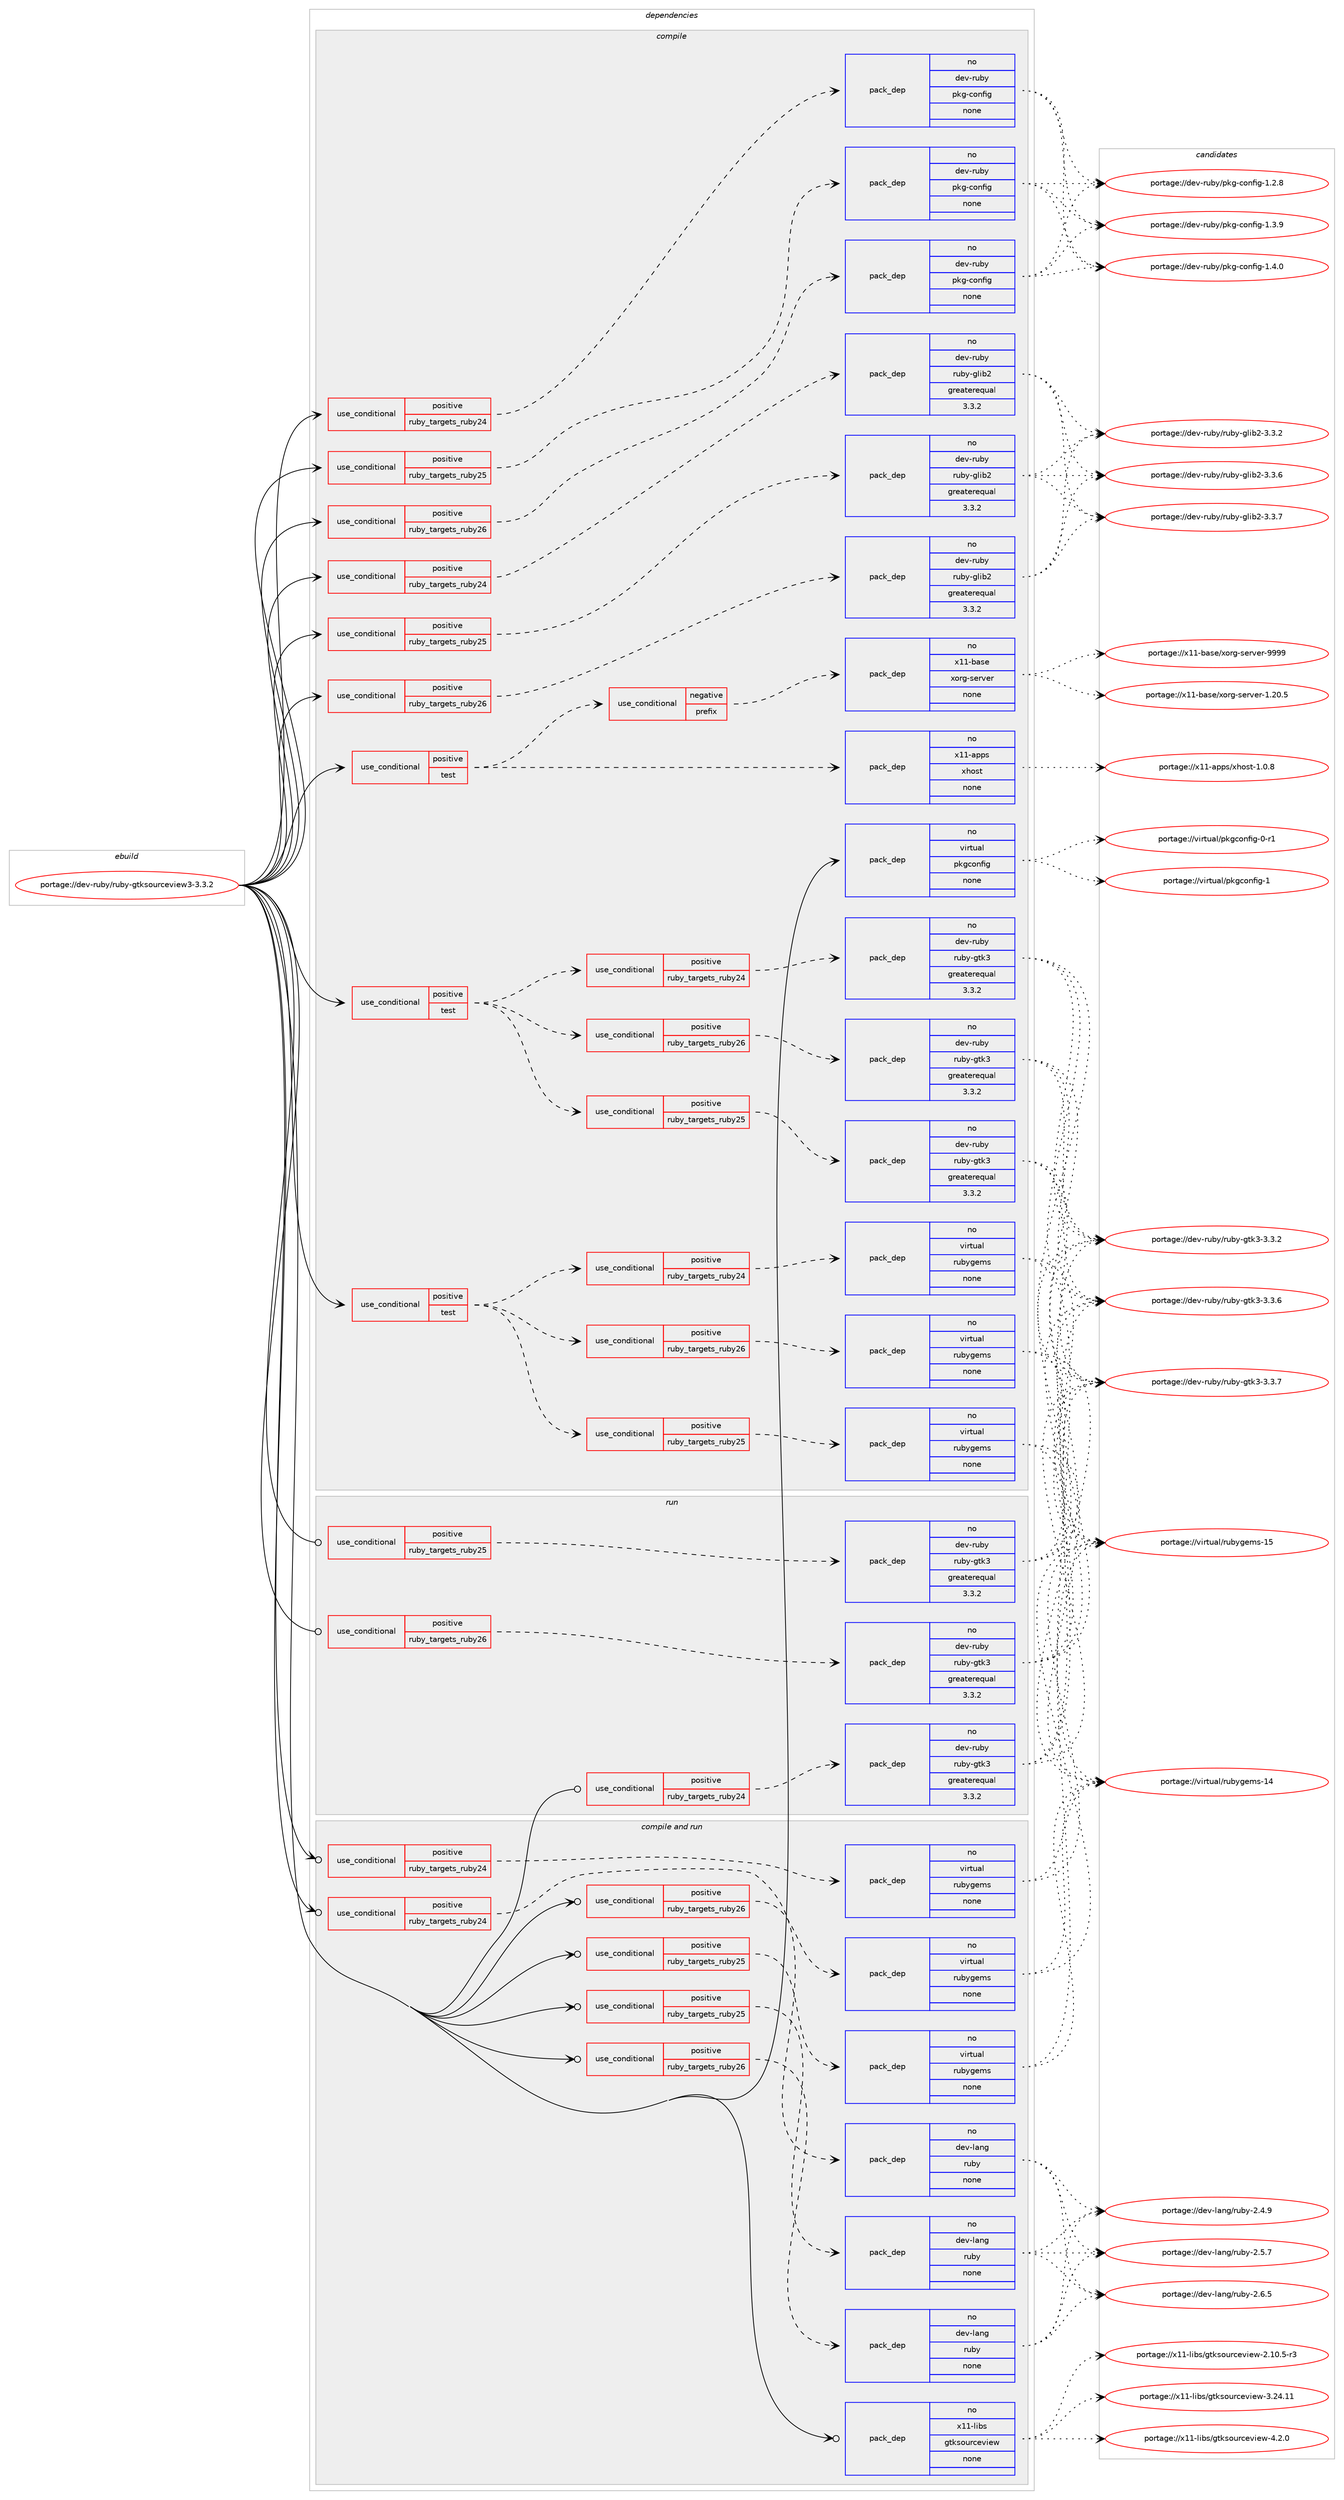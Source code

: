 digraph prolog {

# *************
# Graph options
# *************

newrank=true;
concentrate=true;
compound=true;
graph [rankdir=LR,fontname=Helvetica,fontsize=10,ranksep=1.5];#, ranksep=2.5, nodesep=0.2];
edge  [arrowhead=vee];
node  [fontname=Helvetica,fontsize=10];

# **********
# The ebuild
# **********

subgraph cluster_leftcol {
color=gray;
rank=same;
label=<<i>ebuild</i>>;
id [label="portage://dev-ruby/ruby-gtksourceview3-3.3.2", color=red, width=4, href="../dev-ruby/ruby-gtksourceview3-3.3.2.svg"];
}

# ****************
# The dependencies
# ****************

subgraph cluster_midcol {
color=gray;
label=<<i>dependencies</i>>;
subgraph cluster_compile {
fillcolor="#eeeeee";
style=filled;
label=<<i>compile</i>>;
subgraph cond64065 {
dependency245012 [label=<<TABLE BORDER="0" CELLBORDER="1" CELLSPACING="0" CELLPADDING="4"><TR><TD ROWSPAN="3" CELLPADDING="10">use_conditional</TD></TR><TR><TD>positive</TD></TR><TR><TD>ruby_targets_ruby24</TD></TR></TABLE>>, shape=none, color=red];
subgraph pack177400 {
dependency245013 [label=<<TABLE BORDER="0" CELLBORDER="1" CELLSPACING="0" CELLPADDING="4" WIDTH="220"><TR><TD ROWSPAN="6" CELLPADDING="30">pack_dep</TD></TR><TR><TD WIDTH="110">no</TD></TR><TR><TD>dev-ruby</TD></TR><TR><TD>pkg-config</TD></TR><TR><TD>none</TD></TR><TR><TD></TD></TR></TABLE>>, shape=none, color=blue];
}
dependency245012:e -> dependency245013:w [weight=20,style="dashed",arrowhead="vee"];
}
id:e -> dependency245012:w [weight=20,style="solid",arrowhead="vee"];
subgraph cond64066 {
dependency245014 [label=<<TABLE BORDER="0" CELLBORDER="1" CELLSPACING="0" CELLPADDING="4"><TR><TD ROWSPAN="3" CELLPADDING="10">use_conditional</TD></TR><TR><TD>positive</TD></TR><TR><TD>ruby_targets_ruby24</TD></TR></TABLE>>, shape=none, color=red];
subgraph pack177401 {
dependency245015 [label=<<TABLE BORDER="0" CELLBORDER="1" CELLSPACING="0" CELLPADDING="4" WIDTH="220"><TR><TD ROWSPAN="6" CELLPADDING="30">pack_dep</TD></TR><TR><TD WIDTH="110">no</TD></TR><TR><TD>dev-ruby</TD></TR><TR><TD>ruby-glib2</TD></TR><TR><TD>greaterequal</TD></TR><TR><TD>3.3.2</TD></TR></TABLE>>, shape=none, color=blue];
}
dependency245014:e -> dependency245015:w [weight=20,style="dashed",arrowhead="vee"];
}
id:e -> dependency245014:w [weight=20,style="solid",arrowhead="vee"];
subgraph cond64067 {
dependency245016 [label=<<TABLE BORDER="0" CELLBORDER="1" CELLSPACING="0" CELLPADDING="4"><TR><TD ROWSPAN="3" CELLPADDING="10">use_conditional</TD></TR><TR><TD>positive</TD></TR><TR><TD>ruby_targets_ruby25</TD></TR></TABLE>>, shape=none, color=red];
subgraph pack177402 {
dependency245017 [label=<<TABLE BORDER="0" CELLBORDER="1" CELLSPACING="0" CELLPADDING="4" WIDTH="220"><TR><TD ROWSPAN="6" CELLPADDING="30">pack_dep</TD></TR><TR><TD WIDTH="110">no</TD></TR><TR><TD>dev-ruby</TD></TR><TR><TD>pkg-config</TD></TR><TR><TD>none</TD></TR><TR><TD></TD></TR></TABLE>>, shape=none, color=blue];
}
dependency245016:e -> dependency245017:w [weight=20,style="dashed",arrowhead="vee"];
}
id:e -> dependency245016:w [weight=20,style="solid",arrowhead="vee"];
subgraph cond64068 {
dependency245018 [label=<<TABLE BORDER="0" CELLBORDER="1" CELLSPACING="0" CELLPADDING="4"><TR><TD ROWSPAN="3" CELLPADDING="10">use_conditional</TD></TR><TR><TD>positive</TD></TR><TR><TD>ruby_targets_ruby25</TD></TR></TABLE>>, shape=none, color=red];
subgraph pack177403 {
dependency245019 [label=<<TABLE BORDER="0" CELLBORDER="1" CELLSPACING="0" CELLPADDING="4" WIDTH="220"><TR><TD ROWSPAN="6" CELLPADDING="30">pack_dep</TD></TR><TR><TD WIDTH="110">no</TD></TR><TR><TD>dev-ruby</TD></TR><TR><TD>ruby-glib2</TD></TR><TR><TD>greaterequal</TD></TR><TR><TD>3.3.2</TD></TR></TABLE>>, shape=none, color=blue];
}
dependency245018:e -> dependency245019:w [weight=20,style="dashed",arrowhead="vee"];
}
id:e -> dependency245018:w [weight=20,style="solid",arrowhead="vee"];
subgraph cond64069 {
dependency245020 [label=<<TABLE BORDER="0" CELLBORDER="1" CELLSPACING="0" CELLPADDING="4"><TR><TD ROWSPAN="3" CELLPADDING="10">use_conditional</TD></TR><TR><TD>positive</TD></TR><TR><TD>ruby_targets_ruby26</TD></TR></TABLE>>, shape=none, color=red];
subgraph pack177404 {
dependency245021 [label=<<TABLE BORDER="0" CELLBORDER="1" CELLSPACING="0" CELLPADDING="4" WIDTH="220"><TR><TD ROWSPAN="6" CELLPADDING="30">pack_dep</TD></TR><TR><TD WIDTH="110">no</TD></TR><TR><TD>dev-ruby</TD></TR><TR><TD>pkg-config</TD></TR><TR><TD>none</TD></TR><TR><TD></TD></TR></TABLE>>, shape=none, color=blue];
}
dependency245020:e -> dependency245021:w [weight=20,style="dashed",arrowhead="vee"];
}
id:e -> dependency245020:w [weight=20,style="solid",arrowhead="vee"];
subgraph cond64070 {
dependency245022 [label=<<TABLE BORDER="0" CELLBORDER="1" CELLSPACING="0" CELLPADDING="4"><TR><TD ROWSPAN="3" CELLPADDING="10">use_conditional</TD></TR><TR><TD>positive</TD></TR><TR><TD>ruby_targets_ruby26</TD></TR></TABLE>>, shape=none, color=red];
subgraph pack177405 {
dependency245023 [label=<<TABLE BORDER="0" CELLBORDER="1" CELLSPACING="0" CELLPADDING="4" WIDTH="220"><TR><TD ROWSPAN="6" CELLPADDING="30">pack_dep</TD></TR><TR><TD WIDTH="110">no</TD></TR><TR><TD>dev-ruby</TD></TR><TR><TD>ruby-glib2</TD></TR><TR><TD>greaterequal</TD></TR><TR><TD>3.3.2</TD></TR></TABLE>>, shape=none, color=blue];
}
dependency245022:e -> dependency245023:w [weight=20,style="dashed",arrowhead="vee"];
}
id:e -> dependency245022:w [weight=20,style="solid",arrowhead="vee"];
subgraph cond64071 {
dependency245024 [label=<<TABLE BORDER="0" CELLBORDER="1" CELLSPACING="0" CELLPADDING="4"><TR><TD ROWSPAN="3" CELLPADDING="10">use_conditional</TD></TR><TR><TD>positive</TD></TR><TR><TD>test</TD></TR></TABLE>>, shape=none, color=red];
subgraph cond64072 {
dependency245025 [label=<<TABLE BORDER="0" CELLBORDER="1" CELLSPACING="0" CELLPADDING="4"><TR><TD ROWSPAN="3" CELLPADDING="10">use_conditional</TD></TR><TR><TD>negative</TD></TR><TR><TD>prefix</TD></TR></TABLE>>, shape=none, color=red];
subgraph pack177406 {
dependency245026 [label=<<TABLE BORDER="0" CELLBORDER="1" CELLSPACING="0" CELLPADDING="4" WIDTH="220"><TR><TD ROWSPAN="6" CELLPADDING="30">pack_dep</TD></TR><TR><TD WIDTH="110">no</TD></TR><TR><TD>x11-base</TD></TR><TR><TD>xorg-server</TD></TR><TR><TD>none</TD></TR><TR><TD></TD></TR></TABLE>>, shape=none, color=blue];
}
dependency245025:e -> dependency245026:w [weight=20,style="dashed",arrowhead="vee"];
}
dependency245024:e -> dependency245025:w [weight=20,style="dashed",arrowhead="vee"];
subgraph pack177407 {
dependency245027 [label=<<TABLE BORDER="0" CELLBORDER="1" CELLSPACING="0" CELLPADDING="4" WIDTH="220"><TR><TD ROWSPAN="6" CELLPADDING="30">pack_dep</TD></TR><TR><TD WIDTH="110">no</TD></TR><TR><TD>x11-apps</TD></TR><TR><TD>xhost</TD></TR><TR><TD>none</TD></TR><TR><TD></TD></TR></TABLE>>, shape=none, color=blue];
}
dependency245024:e -> dependency245027:w [weight=20,style="dashed",arrowhead="vee"];
}
id:e -> dependency245024:w [weight=20,style="solid",arrowhead="vee"];
subgraph cond64073 {
dependency245028 [label=<<TABLE BORDER="0" CELLBORDER="1" CELLSPACING="0" CELLPADDING="4"><TR><TD ROWSPAN="3" CELLPADDING="10">use_conditional</TD></TR><TR><TD>positive</TD></TR><TR><TD>test</TD></TR></TABLE>>, shape=none, color=red];
subgraph cond64074 {
dependency245029 [label=<<TABLE BORDER="0" CELLBORDER="1" CELLSPACING="0" CELLPADDING="4"><TR><TD ROWSPAN="3" CELLPADDING="10">use_conditional</TD></TR><TR><TD>positive</TD></TR><TR><TD>ruby_targets_ruby24</TD></TR></TABLE>>, shape=none, color=red];
subgraph pack177408 {
dependency245030 [label=<<TABLE BORDER="0" CELLBORDER="1" CELLSPACING="0" CELLPADDING="4" WIDTH="220"><TR><TD ROWSPAN="6" CELLPADDING="30">pack_dep</TD></TR><TR><TD WIDTH="110">no</TD></TR><TR><TD>dev-ruby</TD></TR><TR><TD>ruby-gtk3</TD></TR><TR><TD>greaterequal</TD></TR><TR><TD>3.3.2</TD></TR></TABLE>>, shape=none, color=blue];
}
dependency245029:e -> dependency245030:w [weight=20,style="dashed",arrowhead="vee"];
}
dependency245028:e -> dependency245029:w [weight=20,style="dashed",arrowhead="vee"];
subgraph cond64075 {
dependency245031 [label=<<TABLE BORDER="0" CELLBORDER="1" CELLSPACING="0" CELLPADDING="4"><TR><TD ROWSPAN="3" CELLPADDING="10">use_conditional</TD></TR><TR><TD>positive</TD></TR><TR><TD>ruby_targets_ruby25</TD></TR></TABLE>>, shape=none, color=red];
subgraph pack177409 {
dependency245032 [label=<<TABLE BORDER="0" CELLBORDER="1" CELLSPACING="0" CELLPADDING="4" WIDTH="220"><TR><TD ROWSPAN="6" CELLPADDING="30">pack_dep</TD></TR><TR><TD WIDTH="110">no</TD></TR><TR><TD>dev-ruby</TD></TR><TR><TD>ruby-gtk3</TD></TR><TR><TD>greaterequal</TD></TR><TR><TD>3.3.2</TD></TR></TABLE>>, shape=none, color=blue];
}
dependency245031:e -> dependency245032:w [weight=20,style="dashed",arrowhead="vee"];
}
dependency245028:e -> dependency245031:w [weight=20,style="dashed",arrowhead="vee"];
subgraph cond64076 {
dependency245033 [label=<<TABLE BORDER="0" CELLBORDER="1" CELLSPACING="0" CELLPADDING="4"><TR><TD ROWSPAN="3" CELLPADDING="10">use_conditional</TD></TR><TR><TD>positive</TD></TR><TR><TD>ruby_targets_ruby26</TD></TR></TABLE>>, shape=none, color=red];
subgraph pack177410 {
dependency245034 [label=<<TABLE BORDER="0" CELLBORDER="1" CELLSPACING="0" CELLPADDING="4" WIDTH="220"><TR><TD ROWSPAN="6" CELLPADDING="30">pack_dep</TD></TR><TR><TD WIDTH="110">no</TD></TR><TR><TD>dev-ruby</TD></TR><TR><TD>ruby-gtk3</TD></TR><TR><TD>greaterequal</TD></TR><TR><TD>3.3.2</TD></TR></TABLE>>, shape=none, color=blue];
}
dependency245033:e -> dependency245034:w [weight=20,style="dashed",arrowhead="vee"];
}
dependency245028:e -> dependency245033:w [weight=20,style="dashed",arrowhead="vee"];
}
id:e -> dependency245028:w [weight=20,style="solid",arrowhead="vee"];
subgraph cond64077 {
dependency245035 [label=<<TABLE BORDER="0" CELLBORDER="1" CELLSPACING="0" CELLPADDING="4"><TR><TD ROWSPAN="3" CELLPADDING="10">use_conditional</TD></TR><TR><TD>positive</TD></TR><TR><TD>test</TD></TR></TABLE>>, shape=none, color=red];
subgraph cond64078 {
dependency245036 [label=<<TABLE BORDER="0" CELLBORDER="1" CELLSPACING="0" CELLPADDING="4"><TR><TD ROWSPAN="3" CELLPADDING="10">use_conditional</TD></TR><TR><TD>positive</TD></TR><TR><TD>ruby_targets_ruby24</TD></TR></TABLE>>, shape=none, color=red];
subgraph pack177411 {
dependency245037 [label=<<TABLE BORDER="0" CELLBORDER="1" CELLSPACING="0" CELLPADDING="4" WIDTH="220"><TR><TD ROWSPAN="6" CELLPADDING="30">pack_dep</TD></TR><TR><TD WIDTH="110">no</TD></TR><TR><TD>virtual</TD></TR><TR><TD>rubygems</TD></TR><TR><TD>none</TD></TR><TR><TD></TD></TR></TABLE>>, shape=none, color=blue];
}
dependency245036:e -> dependency245037:w [weight=20,style="dashed",arrowhead="vee"];
}
dependency245035:e -> dependency245036:w [weight=20,style="dashed",arrowhead="vee"];
subgraph cond64079 {
dependency245038 [label=<<TABLE BORDER="0" CELLBORDER="1" CELLSPACING="0" CELLPADDING="4"><TR><TD ROWSPAN="3" CELLPADDING="10">use_conditional</TD></TR><TR><TD>positive</TD></TR><TR><TD>ruby_targets_ruby25</TD></TR></TABLE>>, shape=none, color=red];
subgraph pack177412 {
dependency245039 [label=<<TABLE BORDER="0" CELLBORDER="1" CELLSPACING="0" CELLPADDING="4" WIDTH="220"><TR><TD ROWSPAN="6" CELLPADDING="30">pack_dep</TD></TR><TR><TD WIDTH="110">no</TD></TR><TR><TD>virtual</TD></TR><TR><TD>rubygems</TD></TR><TR><TD>none</TD></TR><TR><TD></TD></TR></TABLE>>, shape=none, color=blue];
}
dependency245038:e -> dependency245039:w [weight=20,style="dashed",arrowhead="vee"];
}
dependency245035:e -> dependency245038:w [weight=20,style="dashed",arrowhead="vee"];
subgraph cond64080 {
dependency245040 [label=<<TABLE BORDER="0" CELLBORDER="1" CELLSPACING="0" CELLPADDING="4"><TR><TD ROWSPAN="3" CELLPADDING="10">use_conditional</TD></TR><TR><TD>positive</TD></TR><TR><TD>ruby_targets_ruby26</TD></TR></TABLE>>, shape=none, color=red];
subgraph pack177413 {
dependency245041 [label=<<TABLE BORDER="0" CELLBORDER="1" CELLSPACING="0" CELLPADDING="4" WIDTH="220"><TR><TD ROWSPAN="6" CELLPADDING="30">pack_dep</TD></TR><TR><TD WIDTH="110">no</TD></TR><TR><TD>virtual</TD></TR><TR><TD>rubygems</TD></TR><TR><TD>none</TD></TR><TR><TD></TD></TR></TABLE>>, shape=none, color=blue];
}
dependency245040:e -> dependency245041:w [weight=20,style="dashed",arrowhead="vee"];
}
dependency245035:e -> dependency245040:w [weight=20,style="dashed",arrowhead="vee"];
}
id:e -> dependency245035:w [weight=20,style="solid",arrowhead="vee"];
subgraph pack177414 {
dependency245042 [label=<<TABLE BORDER="0" CELLBORDER="1" CELLSPACING="0" CELLPADDING="4" WIDTH="220"><TR><TD ROWSPAN="6" CELLPADDING="30">pack_dep</TD></TR><TR><TD WIDTH="110">no</TD></TR><TR><TD>virtual</TD></TR><TR><TD>pkgconfig</TD></TR><TR><TD>none</TD></TR><TR><TD></TD></TR></TABLE>>, shape=none, color=blue];
}
id:e -> dependency245042:w [weight=20,style="solid",arrowhead="vee"];
}
subgraph cluster_compileandrun {
fillcolor="#eeeeee";
style=filled;
label=<<i>compile and run</i>>;
subgraph cond64081 {
dependency245043 [label=<<TABLE BORDER="0" CELLBORDER="1" CELLSPACING="0" CELLPADDING="4"><TR><TD ROWSPAN="3" CELLPADDING="10">use_conditional</TD></TR><TR><TD>positive</TD></TR><TR><TD>ruby_targets_ruby24</TD></TR></TABLE>>, shape=none, color=red];
subgraph pack177415 {
dependency245044 [label=<<TABLE BORDER="0" CELLBORDER="1" CELLSPACING="0" CELLPADDING="4" WIDTH="220"><TR><TD ROWSPAN="6" CELLPADDING="30">pack_dep</TD></TR><TR><TD WIDTH="110">no</TD></TR><TR><TD>dev-lang</TD></TR><TR><TD>ruby</TD></TR><TR><TD>none</TD></TR><TR><TD></TD></TR></TABLE>>, shape=none, color=blue];
}
dependency245043:e -> dependency245044:w [weight=20,style="dashed",arrowhead="vee"];
}
id:e -> dependency245043:w [weight=20,style="solid",arrowhead="odotvee"];
subgraph cond64082 {
dependency245045 [label=<<TABLE BORDER="0" CELLBORDER="1" CELLSPACING="0" CELLPADDING="4"><TR><TD ROWSPAN="3" CELLPADDING="10">use_conditional</TD></TR><TR><TD>positive</TD></TR><TR><TD>ruby_targets_ruby24</TD></TR></TABLE>>, shape=none, color=red];
subgraph pack177416 {
dependency245046 [label=<<TABLE BORDER="0" CELLBORDER="1" CELLSPACING="0" CELLPADDING="4" WIDTH="220"><TR><TD ROWSPAN="6" CELLPADDING="30">pack_dep</TD></TR><TR><TD WIDTH="110">no</TD></TR><TR><TD>virtual</TD></TR><TR><TD>rubygems</TD></TR><TR><TD>none</TD></TR><TR><TD></TD></TR></TABLE>>, shape=none, color=blue];
}
dependency245045:e -> dependency245046:w [weight=20,style="dashed",arrowhead="vee"];
}
id:e -> dependency245045:w [weight=20,style="solid",arrowhead="odotvee"];
subgraph cond64083 {
dependency245047 [label=<<TABLE BORDER="0" CELLBORDER="1" CELLSPACING="0" CELLPADDING="4"><TR><TD ROWSPAN="3" CELLPADDING="10">use_conditional</TD></TR><TR><TD>positive</TD></TR><TR><TD>ruby_targets_ruby25</TD></TR></TABLE>>, shape=none, color=red];
subgraph pack177417 {
dependency245048 [label=<<TABLE BORDER="0" CELLBORDER="1" CELLSPACING="0" CELLPADDING="4" WIDTH="220"><TR><TD ROWSPAN="6" CELLPADDING="30">pack_dep</TD></TR><TR><TD WIDTH="110">no</TD></TR><TR><TD>dev-lang</TD></TR><TR><TD>ruby</TD></TR><TR><TD>none</TD></TR><TR><TD></TD></TR></TABLE>>, shape=none, color=blue];
}
dependency245047:e -> dependency245048:w [weight=20,style="dashed",arrowhead="vee"];
}
id:e -> dependency245047:w [weight=20,style="solid",arrowhead="odotvee"];
subgraph cond64084 {
dependency245049 [label=<<TABLE BORDER="0" CELLBORDER="1" CELLSPACING="0" CELLPADDING="4"><TR><TD ROWSPAN="3" CELLPADDING="10">use_conditional</TD></TR><TR><TD>positive</TD></TR><TR><TD>ruby_targets_ruby25</TD></TR></TABLE>>, shape=none, color=red];
subgraph pack177418 {
dependency245050 [label=<<TABLE BORDER="0" CELLBORDER="1" CELLSPACING="0" CELLPADDING="4" WIDTH="220"><TR><TD ROWSPAN="6" CELLPADDING="30">pack_dep</TD></TR><TR><TD WIDTH="110">no</TD></TR><TR><TD>virtual</TD></TR><TR><TD>rubygems</TD></TR><TR><TD>none</TD></TR><TR><TD></TD></TR></TABLE>>, shape=none, color=blue];
}
dependency245049:e -> dependency245050:w [weight=20,style="dashed",arrowhead="vee"];
}
id:e -> dependency245049:w [weight=20,style="solid",arrowhead="odotvee"];
subgraph cond64085 {
dependency245051 [label=<<TABLE BORDER="0" CELLBORDER="1" CELLSPACING="0" CELLPADDING="4"><TR><TD ROWSPAN="3" CELLPADDING="10">use_conditional</TD></TR><TR><TD>positive</TD></TR><TR><TD>ruby_targets_ruby26</TD></TR></TABLE>>, shape=none, color=red];
subgraph pack177419 {
dependency245052 [label=<<TABLE BORDER="0" CELLBORDER="1" CELLSPACING="0" CELLPADDING="4" WIDTH="220"><TR><TD ROWSPAN="6" CELLPADDING="30">pack_dep</TD></TR><TR><TD WIDTH="110">no</TD></TR><TR><TD>dev-lang</TD></TR><TR><TD>ruby</TD></TR><TR><TD>none</TD></TR><TR><TD></TD></TR></TABLE>>, shape=none, color=blue];
}
dependency245051:e -> dependency245052:w [weight=20,style="dashed",arrowhead="vee"];
}
id:e -> dependency245051:w [weight=20,style="solid",arrowhead="odotvee"];
subgraph cond64086 {
dependency245053 [label=<<TABLE BORDER="0" CELLBORDER="1" CELLSPACING="0" CELLPADDING="4"><TR><TD ROWSPAN="3" CELLPADDING="10">use_conditional</TD></TR><TR><TD>positive</TD></TR><TR><TD>ruby_targets_ruby26</TD></TR></TABLE>>, shape=none, color=red];
subgraph pack177420 {
dependency245054 [label=<<TABLE BORDER="0" CELLBORDER="1" CELLSPACING="0" CELLPADDING="4" WIDTH="220"><TR><TD ROWSPAN="6" CELLPADDING="30">pack_dep</TD></TR><TR><TD WIDTH="110">no</TD></TR><TR><TD>virtual</TD></TR><TR><TD>rubygems</TD></TR><TR><TD>none</TD></TR><TR><TD></TD></TR></TABLE>>, shape=none, color=blue];
}
dependency245053:e -> dependency245054:w [weight=20,style="dashed",arrowhead="vee"];
}
id:e -> dependency245053:w [weight=20,style="solid",arrowhead="odotvee"];
subgraph pack177421 {
dependency245055 [label=<<TABLE BORDER="0" CELLBORDER="1" CELLSPACING="0" CELLPADDING="4" WIDTH="220"><TR><TD ROWSPAN="6" CELLPADDING="30">pack_dep</TD></TR><TR><TD WIDTH="110">no</TD></TR><TR><TD>x11-libs</TD></TR><TR><TD>gtksourceview</TD></TR><TR><TD>none</TD></TR><TR><TD></TD></TR></TABLE>>, shape=none, color=blue];
}
id:e -> dependency245055:w [weight=20,style="solid",arrowhead="odotvee"];
}
subgraph cluster_run {
fillcolor="#eeeeee";
style=filled;
label=<<i>run</i>>;
subgraph cond64087 {
dependency245056 [label=<<TABLE BORDER="0" CELLBORDER="1" CELLSPACING="0" CELLPADDING="4"><TR><TD ROWSPAN="3" CELLPADDING="10">use_conditional</TD></TR><TR><TD>positive</TD></TR><TR><TD>ruby_targets_ruby24</TD></TR></TABLE>>, shape=none, color=red];
subgraph pack177422 {
dependency245057 [label=<<TABLE BORDER="0" CELLBORDER="1" CELLSPACING="0" CELLPADDING="4" WIDTH="220"><TR><TD ROWSPAN="6" CELLPADDING="30">pack_dep</TD></TR><TR><TD WIDTH="110">no</TD></TR><TR><TD>dev-ruby</TD></TR><TR><TD>ruby-gtk3</TD></TR><TR><TD>greaterequal</TD></TR><TR><TD>3.3.2</TD></TR></TABLE>>, shape=none, color=blue];
}
dependency245056:e -> dependency245057:w [weight=20,style="dashed",arrowhead="vee"];
}
id:e -> dependency245056:w [weight=20,style="solid",arrowhead="odot"];
subgraph cond64088 {
dependency245058 [label=<<TABLE BORDER="0" CELLBORDER="1" CELLSPACING="0" CELLPADDING="4"><TR><TD ROWSPAN="3" CELLPADDING="10">use_conditional</TD></TR><TR><TD>positive</TD></TR><TR><TD>ruby_targets_ruby25</TD></TR></TABLE>>, shape=none, color=red];
subgraph pack177423 {
dependency245059 [label=<<TABLE BORDER="0" CELLBORDER="1" CELLSPACING="0" CELLPADDING="4" WIDTH="220"><TR><TD ROWSPAN="6" CELLPADDING="30">pack_dep</TD></TR><TR><TD WIDTH="110">no</TD></TR><TR><TD>dev-ruby</TD></TR><TR><TD>ruby-gtk3</TD></TR><TR><TD>greaterequal</TD></TR><TR><TD>3.3.2</TD></TR></TABLE>>, shape=none, color=blue];
}
dependency245058:e -> dependency245059:w [weight=20,style="dashed",arrowhead="vee"];
}
id:e -> dependency245058:w [weight=20,style="solid",arrowhead="odot"];
subgraph cond64089 {
dependency245060 [label=<<TABLE BORDER="0" CELLBORDER="1" CELLSPACING="0" CELLPADDING="4"><TR><TD ROWSPAN="3" CELLPADDING="10">use_conditional</TD></TR><TR><TD>positive</TD></TR><TR><TD>ruby_targets_ruby26</TD></TR></TABLE>>, shape=none, color=red];
subgraph pack177424 {
dependency245061 [label=<<TABLE BORDER="0" CELLBORDER="1" CELLSPACING="0" CELLPADDING="4" WIDTH="220"><TR><TD ROWSPAN="6" CELLPADDING="30">pack_dep</TD></TR><TR><TD WIDTH="110">no</TD></TR><TR><TD>dev-ruby</TD></TR><TR><TD>ruby-gtk3</TD></TR><TR><TD>greaterequal</TD></TR><TR><TD>3.3.2</TD></TR></TABLE>>, shape=none, color=blue];
}
dependency245060:e -> dependency245061:w [weight=20,style="dashed",arrowhead="vee"];
}
id:e -> dependency245060:w [weight=20,style="solid",arrowhead="odot"];
}
}

# **************
# The candidates
# **************

subgraph cluster_choices {
rank=same;
color=gray;
label=<<i>candidates</i>>;

subgraph choice177400 {
color=black;
nodesep=1;
choiceportage1001011184511411798121471121071034599111110102105103454946504656 [label="portage://dev-ruby/pkg-config-1.2.8", color=red, width=4,href="../dev-ruby/pkg-config-1.2.8.svg"];
choiceportage1001011184511411798121471121071034599111110102105103454946514657 [label="portage://dev-ruby/pkg-config-1.3.9", color=red, width=4,href="../dev-ruby/pkg-config-1.3.9.svg"];
choiceportage1001011184511411798121471121071034599111110102105103454946524648 [label="portage://dev-ruby/pkg-config-1.4.0", color=red, width=4,href="../dev-ruby/pkg-config-1.4.0.svg"];
dependency245013:e -> choiceportage1001011184511411798121471121071034599111110102105103454946504656:w [style=dotted,weight="100"];
dependency245013:e -> choiceportage1001011184511411798121471121071034599111110102105103454946514657:w [style=dotted,weight="100"];
dependency245013:e -> choiceportage1001011184511411798121471121071034599111110102105103454946524648:w [style=dotted,weight="100"];
}
subgraph choice177401 {
color=black;
nodesep=1;
choiceportage10010111845114117981214711411798121451031081059850455146514650 [label="portage://dev-ruby/ruby-glib2-3.3.2", color=red, width=4,href="../dev-ruby/ruby-glib2-3.3.2.svg"];
choiceportage10010111845114117981214711411798121451031081059850455146514654 [label="portage://dev-ruby/ruby-glib2-3.3.6", color=red, width=4,href="../dev-ruby/ruby-glib2-3.3.6.svg"];
choiceportage10010111845114117981214711411798121451031081059850455146514655 [label="portage://dev-ruby/ruby-glib2-3.3.7", color=red, width=4,href="../dev-ruby/ruby-glib2-3.3.7.svg"];
dependency245015:e -> choiceportage10010111845114117981214711411798121451031081059850455146514650:w [style=dotted,weight="100"];
dependency245015:e -> choiceportage10010111845114117981214711411798121451031081059850455146514654:w [style=dotted,weight="100"];
dependency245015:e -> choiceportage10010111845114117981214711411798121451031081059850455146514655:w [style=dotted,weight="100"];
}
subgraph choice177402 {
color=black;
nodesep=1;
choiceportage1001011184511411798121471121071034599111110102105103454946504656 [label="portage://dev-ruby/pkg-config-1.2.8", color=red, width=4,href="../dev-ruby/pkg-config-1.2.8.svg"];
choiceportage1001011184511411798121471121071034599111110102105103454946514657 [label="portage://dev-ruby/pkg-config-1.3.9", color=red, width=4,href="../dev-ruby/pkg-config-1.3.9.svg"];
choiceportage1001011184511411798121471121071034599111110102105103454946524648 [label="portage://dev-ruby/pkg-config-1.4.0", color=red, width=4,href="../dev-ruby/pkg-config-1.4.0.svg"];
dependency245017:e -> choiceportage1001011184511411798121471121071034599111110102105103454946504656:w [style=dotted,weight="100"];
dependency245017:e -> choiceportage1001011184511411798121471121071034599111110102105103454946514657:w [style=dotted,weight="100"];
dependency245017:e -> choiceportage1001011184511411798121471121071034599111110102105103454946524648:w [style=dotted,weight="100"];
}
subgraph choice177403 {
color=black;
nodesep=1;
choiceportage10010111845114117981214711411798121451031081059850455146514650 [label="portage://dev-ruby/ruby-glib2-3.3.2", color=red, width=4,href="../dev-ruby/ruby-glib2-3.3.2.svg"];
choiceportage10010111845114117981214711411798121451031081059850455146514654 [label="portage://dev-ruby/ruby-glib2-3.3.6", color=red, width=4,href="../dev-ruby/ruby-glib2-3.3.6.svg"];
choiceportage10010111845114117981214711411798121451031081059850455146514655 [label="portage://dev-ruby/ruby-glib2-3.3.7", color=red, width=4,href="../dev-ruby/ruby-glib2-3.3.7.svg"];
dependency245019:e -> choiceportage10010111845114117981214711411798121451031081059850455146514650:w [style=dotted,weight="100"];
dependency245019:e -> choiceportage10010111845114117981214711411798121451031081059850455146514654:w [style=dotted,weight="100"];
dependency245019:e -> choiceportage10010111845114117981214711411798121451031081059850455146514655:w [style=dotted,weight="100"];
}
subgraph choice177404 {
color=black;
nodesep=1;
choiceportage1001011184511411798121471121071034599111110102105103454946504656 [label="portage://dev-ruby/pkg-config-1.2.8", color=red, width=4,href="../dev-ruby/pkg-config-1.2.8.svg"];
choiceportage1001011184511411798121471121071034599111110102105103454946514657 [label="portage://dev-ruby/pkg-config-1.3.9", color=red, width=4,href="../dev-ruby/pkg-config-1.3.9.svg"];
choiceportage1001011184511411798121471121071034599111110102105103454946524648 [label="portage://dev-ruby/pkg-config-1.4.0", color=red, width=4,href="../dev-ruby/pkg-config-1.4.0.svg"];
dependency245021:e -> choiceportage1001011184511411798121471121071034599111110102105103454946504656:w [style=dotted,weight="100"];
dependency245021:e -> choiceportage1001011184511411798121471121071034599111110102105103454946514657:w [style=dotted,weight="100"];
dependency245021:e -> choiceportage1001011184511411798121471121071034599111110102105103454946524648:w [style=dotted,weight="100"];
}
subgraph choice177405 {
color=black;
nodesep=1;
choiceportage10010111845114117981214711411798121451031081059850455146514650 [label="portage://dev-ruby/ruby-glib2-3.3.2", color=red, width=4,href="../dev-ruby/ruby-glib2-3.3.2.svg"];
choiceportage10010111845114117981214711411798121451031081059850455146514654 [label="portage://dev-ruby/ruby-glib2-3.3.6", color=red, width=4,href="../dev-ruby/ruby-glib2-3.3.6.svg"];
choiceportage10010111845114117981214711411798121451031081059850455146514655 [label="portage://dev-ruby/ruby-glib2-3.3.7", color=red, width=4,href="../dev-ruby/ruby-glib2-3.3.7.svg"];
dependency245023:e -> choiceportage10010111845114117981214711411798121451031081059850455146514650:w [style=dotted,weight="100"];
dependency245023:e -> choiceportage10010111845114117981214711411798121451031081059850455146514654:w [style=dotted,weight="100"];
dependency245023:e -> choiceportage10010111845114117981214711411798121451031081059850455146514655:w [style=dotted,weight="100"];
}
subgraph choice177406 {
color=black;
nodesep=1;
choiceportage1204949459897115101471201111141034511510111411810111445494650484653 [label="portage://x11-base/xorg-server-1.20.5", color=red, width=4,href="../x11-base/xorg-server-1.20.5.svg"];
choiceportage120494945989711510147120111114103451151011141181011144557575757 [label="portage://x11-base/xorg-server-9999", color=red, width=4,href="../x11-base/xorg-server-9999.svg"];
dependency245026:e -> choiceportage1204949459897115101471201111141034511510111411810111445494650484653:w [style=dotted,weight="100"];
dependency245026:e -> choiceportage120494945989711510147120111114103451151011141181011144557575757:w [style=dotted,weight="100"];
}
subgraph choice177407 {
color=black;
nodesep=1;
choiceportage1204949459711211211547120104111115116454946484656 [label="portage://x11-apps/xhost-1.0.8", color=red, width=4,href="../x11-apps/xhost-1.0.8.svg"];
dependency245027:e -> choiceportage1204949459711211211547120104111115116454946484656:w [style=dotted,weight="100"];
}
subgraph choice177408 {
color=black;
nodesep=1;
choiceportage100101118451141179812147114117981214510311610751455146514650 [label="portage://dev-ruby/ruby-gtk3-3.3.2", color=red, width=4,href="../dev-ruby/ruby-gtk3-3.3.2.svg"];
choiceportage100101118451141179812147114117981214510311610751455146514654 [label="portage://dev-ruby/ruby-gtk3-3.3.6", color=red, width=4,href="../dev-ruby/ruby-gtk3-3.3.6.svg"];
choiceportage100101118451141179812147114117981214510311610751455146514655 [label="portage://dev-ruby/ruby-gtk3-3.3.7", color=red, width=4,href="../dev-ruby/ruby-gtk3-3.3.7.svg"];
dependency245030:e -> choiceportage100101118451141179812147114117981214510311610751455146514650:w [style=dotted,weight="100"];
dependency245030:e -> choiceportage100101118451141179812147114117981214510311610751455146514654:w [style=dotted,weight="100"];
dependency245030:e -> choiceportage100101118451141179812147114117981214510311610751455146514655:w [style=dotted,weight="100"];
}
subgraph choice177409 {
color=black;
nodesep=1;
choiceportage100101118451141179812147114117981214510311610751455146514650 [label="portage://dev-ruby/ruby-gtk3-3.3.2", color=red, width=4,href="../dev-ruby/ruby-gtk3-3.3.2.svg"];
choiceportage100101118451141179812147114117981214510311610751455146514654 [label="portage://dev-ruby/ruby-gtk3-3.3.6", color=red, width=4,href="../dev-ruby/ruby-gtk3-3.3.6.svg"];
choiceportage100101118451141179812147114117981214510311610751455146514655 [label="portage://dev-ruby/ruby-gtk3-3.3.7", color=red, width=4,href="../dev-ruby/ruby-gtk3-3.3.7.svg"];
dependency245032:e -> choiceportage100101118451141179812147114117981214510311610751455146514650:w [style=dotted,weight="100"];
dependency245032:e -> choiceportage100101118451141179812147114117981214510311610751455146514654:w [style=dotted,weight="100"];
dependency245032:e -> choiceportage100101118451141179812147114117981214510311610751455146514655:w [style=dotted,weight="100"];
}
subgraph choice177410 {
color=black;
nodesep=1;
choiceportage100101118451141179812147114117981214510311610751455146514650 [label="portage://dev-ruby/ruby-gtk3-3.3.2", color=red, width=4,href="../dev-ruby/ruby-gtk3-3.3.2.svg"];
choiceportage100101118451141179812147114117981214510311610751455146514654 [label="portage://dev-ruby/ruby-gtk3-3.3.6", color=red, width=4,href="../dev-ruby/ruby-gtk3-3.3.6.svg"];
choiceportage100101118451141179812147114117981214510311610751455146514655 [label="portage://dev-ruby/ruby-gtk3-3.3.7", color=red, width=4,href="../dev-ruby/ruby-gtk3-3.3.7.svg"];
dependency245034:e -> choiceportage100101118451141179812147114117981214510311610751455146514650:w [style=dotted,weight="100"];
dependency245034:e -> choiceportage100101118451141179812147114117981214510311610751455146514654:w [style=dotted,weight="100"];
dependency245034:e -> choiceportage100101118451141179812147114117981214510311610751455146514655:w [style=dotted,weight="100"];
}
subgraph choice177411 {
color=black;
nodesep=1;
choiceportage118105114116117971084711411798121103101109115454952 [label="portage://virtual/rubygems-14", color=red, width=4,href="../virtual/rubygems-14.svg"];
choiceportage118105114116117971084711411798121103101109115454953 [label="portage://virtual/rubygems-15", color=red, width=4,href="../virtual/rubygems-15.svg"];
dependency245037:e -> choiceportage118105114116117971084711411798121103101109115454952:w [style=dotted,weight="100"];
dependency245037:e -> choiceportage118105114116117971084711411798121103101109115454953:w [style=dotted,weight="100"];
}
subgraph choice177412 {
color=black;
nodesep=1;
choiceportage118105114116117971084711411798121103101109115454952 [label="portage://virtual/rubygems-14", color=red, width=4,href="../virtual/rubygems-14.svg"];
choiceportage118105114116117971084711411798121103101109115454953 [label="portage://virtual/rubygems-15", color=red, width=4,href="../virtual/rubygems-15.svg"];
dependency245039:e -> choiceportage118105114116117971084711411798121103101109115454952:w [style=dotted,weight="100"];
dependency245039:e -> choiceportage118105114116117971084711411798121103101109115454953:w [style=dotted,weight="100"];
}
subgraph choice177413 {
color=black;
nodesep=1;
choiceportage118105114116117971084711411798121103101109115454952 [label="portage://virtual/rubygems-14", color=red, width=4,href="../virtual/rubygems-14.svg"];
choiceportage118105114116117971084711411798121103101109115454953 [label="portage://virtual/rubygems-15", color=red, width=4,href="../virtual/rubygems-15.svg"];
dependency245041:e -> choiceportage118105114116117971084711411798121103101109115454952:w [style=dotted,weight="100"];
dependency245041:e -> choiceportage118105114116117971084711411798121103101109115454953:w [style=dotted,weight="100"];
}
subgraph choice177414 {
color=black;
nodesep=1;
choiceportage11810511411611797108471121071039911111010210510345484511449 [label="portage://virtual/pkgconfig-0-r1", color=red, width=4,href="../virtual/pkgconfig-0-r1.svg"];
choiceportage1181051141161179710847112107103991111101021051034549 [label="portage://virtual/pkgconfig-1", color=red, width=4,href="../virtual/pkgconfig-1.svg"];
dependency245042:e -> choiceportage11810511411611797108471121071039911111010210510345484511449:w [style=dotted,weight="100"];
dependency245042:e -> choiceportage1181051141161179710847112107103991111101021051034549:w [style=dotted,weight="100"];
}
subgraph choice177415 {
color=black;
nodesep=1;
choiceportage10010111845108971101034711411798121455046524657 [label="portage://dev-lang/ruby-2.4.9", color=red, width=4,href="../dev-lang/ruby-2.4.9.svg"];
choiceportage10010111845108971101034711411798121455046534655 [label="portage://dev-lang/ruby-2.5.7", color=red, width=4,href="../dev-lang/ruby-2.5.7.svg"];
choiceportage10010111845108971101034711411798121455046544653 [label="portage://dev-lang/ruby-2.6.5", color=red, width=4,href="../dev-lang/ruby-2.6.5.svg"];
dependency245044:e -> choiceportage10010111845108971101034711411798121455046524657:w [style=dotted,weight="100"];
dependency245044:e -> choiceportage10010111845108971101034711411798121455046534655:w [style=dotted,weight="100"];
dependency245044:e -> choiceportage10010111845108971101034711411798121455046544653:w [style=dotted,weight="100"];
}
subgraph choice177416 {
color=black;
nodesep=1;
choiceportage118105114116117971084711411798121103101109115454952 [label="portage://virtual/rubygems-14", color=red, width=4,href="../virtual/rubygems-14.svg"];
choiceportage118105114116117971084711411798121103101109115454953 [label="portage://virtual/rubygems-15", color=red, width=4,href="../virtual/rubygems-15.svg"];
dependency245046:e -> choiceportage118105114116117971084711411798121103101109115454952:w [style=dotted,weight="100"];
dependency245046:e -> choiceportage118105114116117971084711411798121103101109115454953:w [style=dotted,weight="100"];
}
subgraph choice177417 {
color=black;
nodesep=1;
choiceportage10010111845108971101034711411798121455046524657 [label="portage://dev-lang/ruby-2.4.9", color=red, width=4,href="../dev-lang/ruby-2.4.9.svg"];
choiceportage10010111845108971101034711411798121455046534655 [label="portage://dev-lang/ruby-2.5.7", color=red, width=4,href="../dev-lang/ruby-2.5.7.svg"];
choiceportage10010111845108971101034711411798121455046544653 [label="portage://dev-lang/ruby-2.6.5", color=red, width=4,href="../dev-lang/ruby-2.6.5.svg"];
dependency245048:e -> choiceportage10010111845108971101034711411798121455046524657:w [style=dotted,weight="100"];
dependency245048:e -> choiceportage10010111845108971101034711411798121455046534655:w [style=dotted,weight="100"];
dependency245048:e -> choiceportage10010111845108971101034711411798121455046544653:w [style=dotted,weight="100"];
}
subgraph choice177418 {
color=black;
nodesep=1;
choiceportage118105114116117971084711411798121103101109115454952 [label="portage://virtual/rubygems-14", color=red, width=4,href="../virtual/rubygems-14.svg"];
choiceportage118105114116117971084711411798121103101109115454953 [label="portage://virtual/rubygems-15", color=red, width=4,href="../virtual/rubygems-15.svg"];
dependency245050:e -> choiceportage118105114116117971084711411798121103101109115454952:w [style=dotted,weight="100"];
dependency245050:e -> choiceportage118105114116117971084711411798121103101109115454953:w [style=dotted,weight="100"];
}
subgraph choice177419 {
color=black;
nodesep=1;
choiceportage10010111845108971101034711411798121455046524657 [label="portage://dev-lang/ruby-2.4.9", color=red, width=4,href="../dev-lang/ruby-2.4.9.svg"];
choiceportage10010111845108971101034711411798121455046534655 [label="portage://dev-lang/ruby-2.5.7", color=red, width=4,href="../dev-lang/ruby-2.5.7.svg"];
choiceportage10010111845108971101034711411798121455046544653 [label="portage://dev-lang/ruby-2.6.5", color=red, width=4,href="../dev-lang/ruby-2.6.5.svg"];
dependency245052:e -> choiceportage10010111845108971101034711411798121455046524657:w [style=dotted,weight="100"];
dependency245052:e -> choiceportage10010111845108971101034711411798121455046534655:w [style=dotted,weight="100"];
dependency245052:e -> choiceportage10010111845108971101034711411798121455046544653:w [style=dotted,weight="100"];
}
subgraph choice177420 {
color=black;
nodesep=1;
choiceportage118105114116117971084711411798121103101109115454952 [label="portage://virtual/rubygems-14", color=red, width=4,href="../virtual/rubygems-14.svg"];
choiceportage118105114116117971084711411798121103101109115454953 [label="portage://virtual/rubygems-15", color=red, width=4,href="../virtual/rubygems-15.svg"];
dependency245054:e -> choiceportage118105114116117971084711411798121103101109115454952:w [style=dotted,weight="100"];
dependency245054:e -> choiceportage118105114116117971084711411798121103101109115454953:w [style=dotted,weight="100"];
}
subgraph choice177421 {
color=black;
nodesep=1;
choiceportage120494945108105981154710311610711511111711499101118105101119455046494846534511451 [label="portage://x11-libs/gtksourceview-2.10.5-r3", color=red, width=4,href="../x11-libs/gtksourceview-2.10.5-r3.svg"];
choiceportage1204949451081059811547103116107115111117114991011181051011194551465052464949 [label="portage://x11-libs/gtksourceview-3.24.11", color=red, width=4,href="../x11-libs/gtksourceview-3.24.11.svg"];
choiceportage120494945108105981154710311610711511111711499101118105101119455246504648 [label="portage://x11-libs/gtksourceview-4.2.0", color=red, width=4,href="../x11-libs/gtksourceview-4.2.0.svg"];
dependency245055:e -> choiceportage120494945108105981154710311610711511111711499101118105101119455046494846534511451:w [style=dotted,weight="100"];
dependency245055:e -> choiceportage1204949451081059811547103116107115111117114991011181051011194551465052464949:w [style=dotted,weight="100"];
dependency245055:e -> choiceportage120494945108105981154710311610711511111711499101118105101119455246504648:w [style=dotted,weight="100"];
}
subgraph choice177422 {
color=black;
nodesep=1;
choiceportage100101118451141179812147114117981214510311610751455146514650 [label="portage://dev-ruby/ruby-gtk3-3.3.2", color=red, width=4,href="../dev-ruby/ruby-gtk3-3.3.2.svg"];
choiceportage100101118451141179812147114117981214510311610751455146514654 [label="portage://dev-ruby/ruby-gtk3-3.3.6", color=red, width=4,href="../dev-ruby/ruby-gtk3-3.3.6.svg"];
choiceportage100101118451141179812147114117981214510311610751455146514655 [label="portage://dev-ruby/ruby-gtk3-3.3.7", color=red, width=4,href="../dev-ruby/ruby-gtk3-3.3.7.svg"];
dependency245057:e -> choiceportage100101118451141179812147114117981214510311610751455146514650:w [style=dotted,weight="100"];
dependency245057:e -> choiceportage100101118451141179812147114117981214510311610751455146514654:w [style=dotted,weight="100"];
dependency245057:e -> choiceportage100101118451141179812147114117981214510311610751455146514655:w [style=dotted,weight="100"];
}
subgraph choice177423 {
color=black;
nodesep=1;
choiceportage100101118451141179812147114117981214510311610751455146514650 [label="portage://dev-ruby/ruby-gtk3-3.3.2", color=red, width=4,href="../dev-ruby/ruby-gtk3-3.3.2.svg"];
choiceportage100101118451141179812147114117981214510311610751455146514654 [label="portage://dev-ruby/ruby-gtk3-3.3.6", color=red, width=4,href="../dev-ruby/ruby-gtk3-3.3.6.svg"];
choiceportage100101118451141179812147114117981214510311610751455146514655 [label="portage://dev-ruby/ruby-gtk3-3.3.7", color=red, width=4,href="../dev-ruby/ruby-gtk3-3.3.7.svg"];
dependency245059:e -> choiceportage100101118451141179812147114117981214510311610751455146514650:w [style=dotted,weight="100"];
dependency245059:e -> choiceportage100101118451141179812147114117981214510311610751455146514654:w [style=dotted,weight="100"];
dependency245059:e -> choiceportage100101118451141179812147114117981214510311610751455146514655:w [style=dotted,weight="100"];
}
subgraph choice177424 {
color=black;
nodesep=1;
choiceportage100101118451141179812147114117981214510311610751455146514650 [label="portage://dev-ruby/ruby-gtk3-3.3.2", color=red, width=4,href="../dev-ruby/ruby-gtk3-3.3.2.svg"];
choiceportage100101118451141179812147114117981214510311610751455146514654 [label="portage://dev-ruby/ruby-gtk3-3.3.6", color=red, width=4,href="../dev-ruby/ruby-gtk3-3.3.6.svg"];
choiceportage100101118451141179812147114117981214510311610751455146514655 [label="portage://dev-ruby/ruby-gtk3-3.3.7", color=red, width=4,href="../dev-ruby/ruby-gtk3-3.3.7.svg"];
dependency245061:e -> choiceportage100101118451141179812147114117981214510311610751455146514650:w [style=dotted,weight="100"];
dependency245061:e -> choiceportage100101118451141179812147114117981214510311610751455146514654:w [style=dotted,weight="100"];
dependency245061:e -> choiceportage100101118451141179812147114117981214510311610751455146514655:w [style=dotted,weight="100"];
}
}

}
